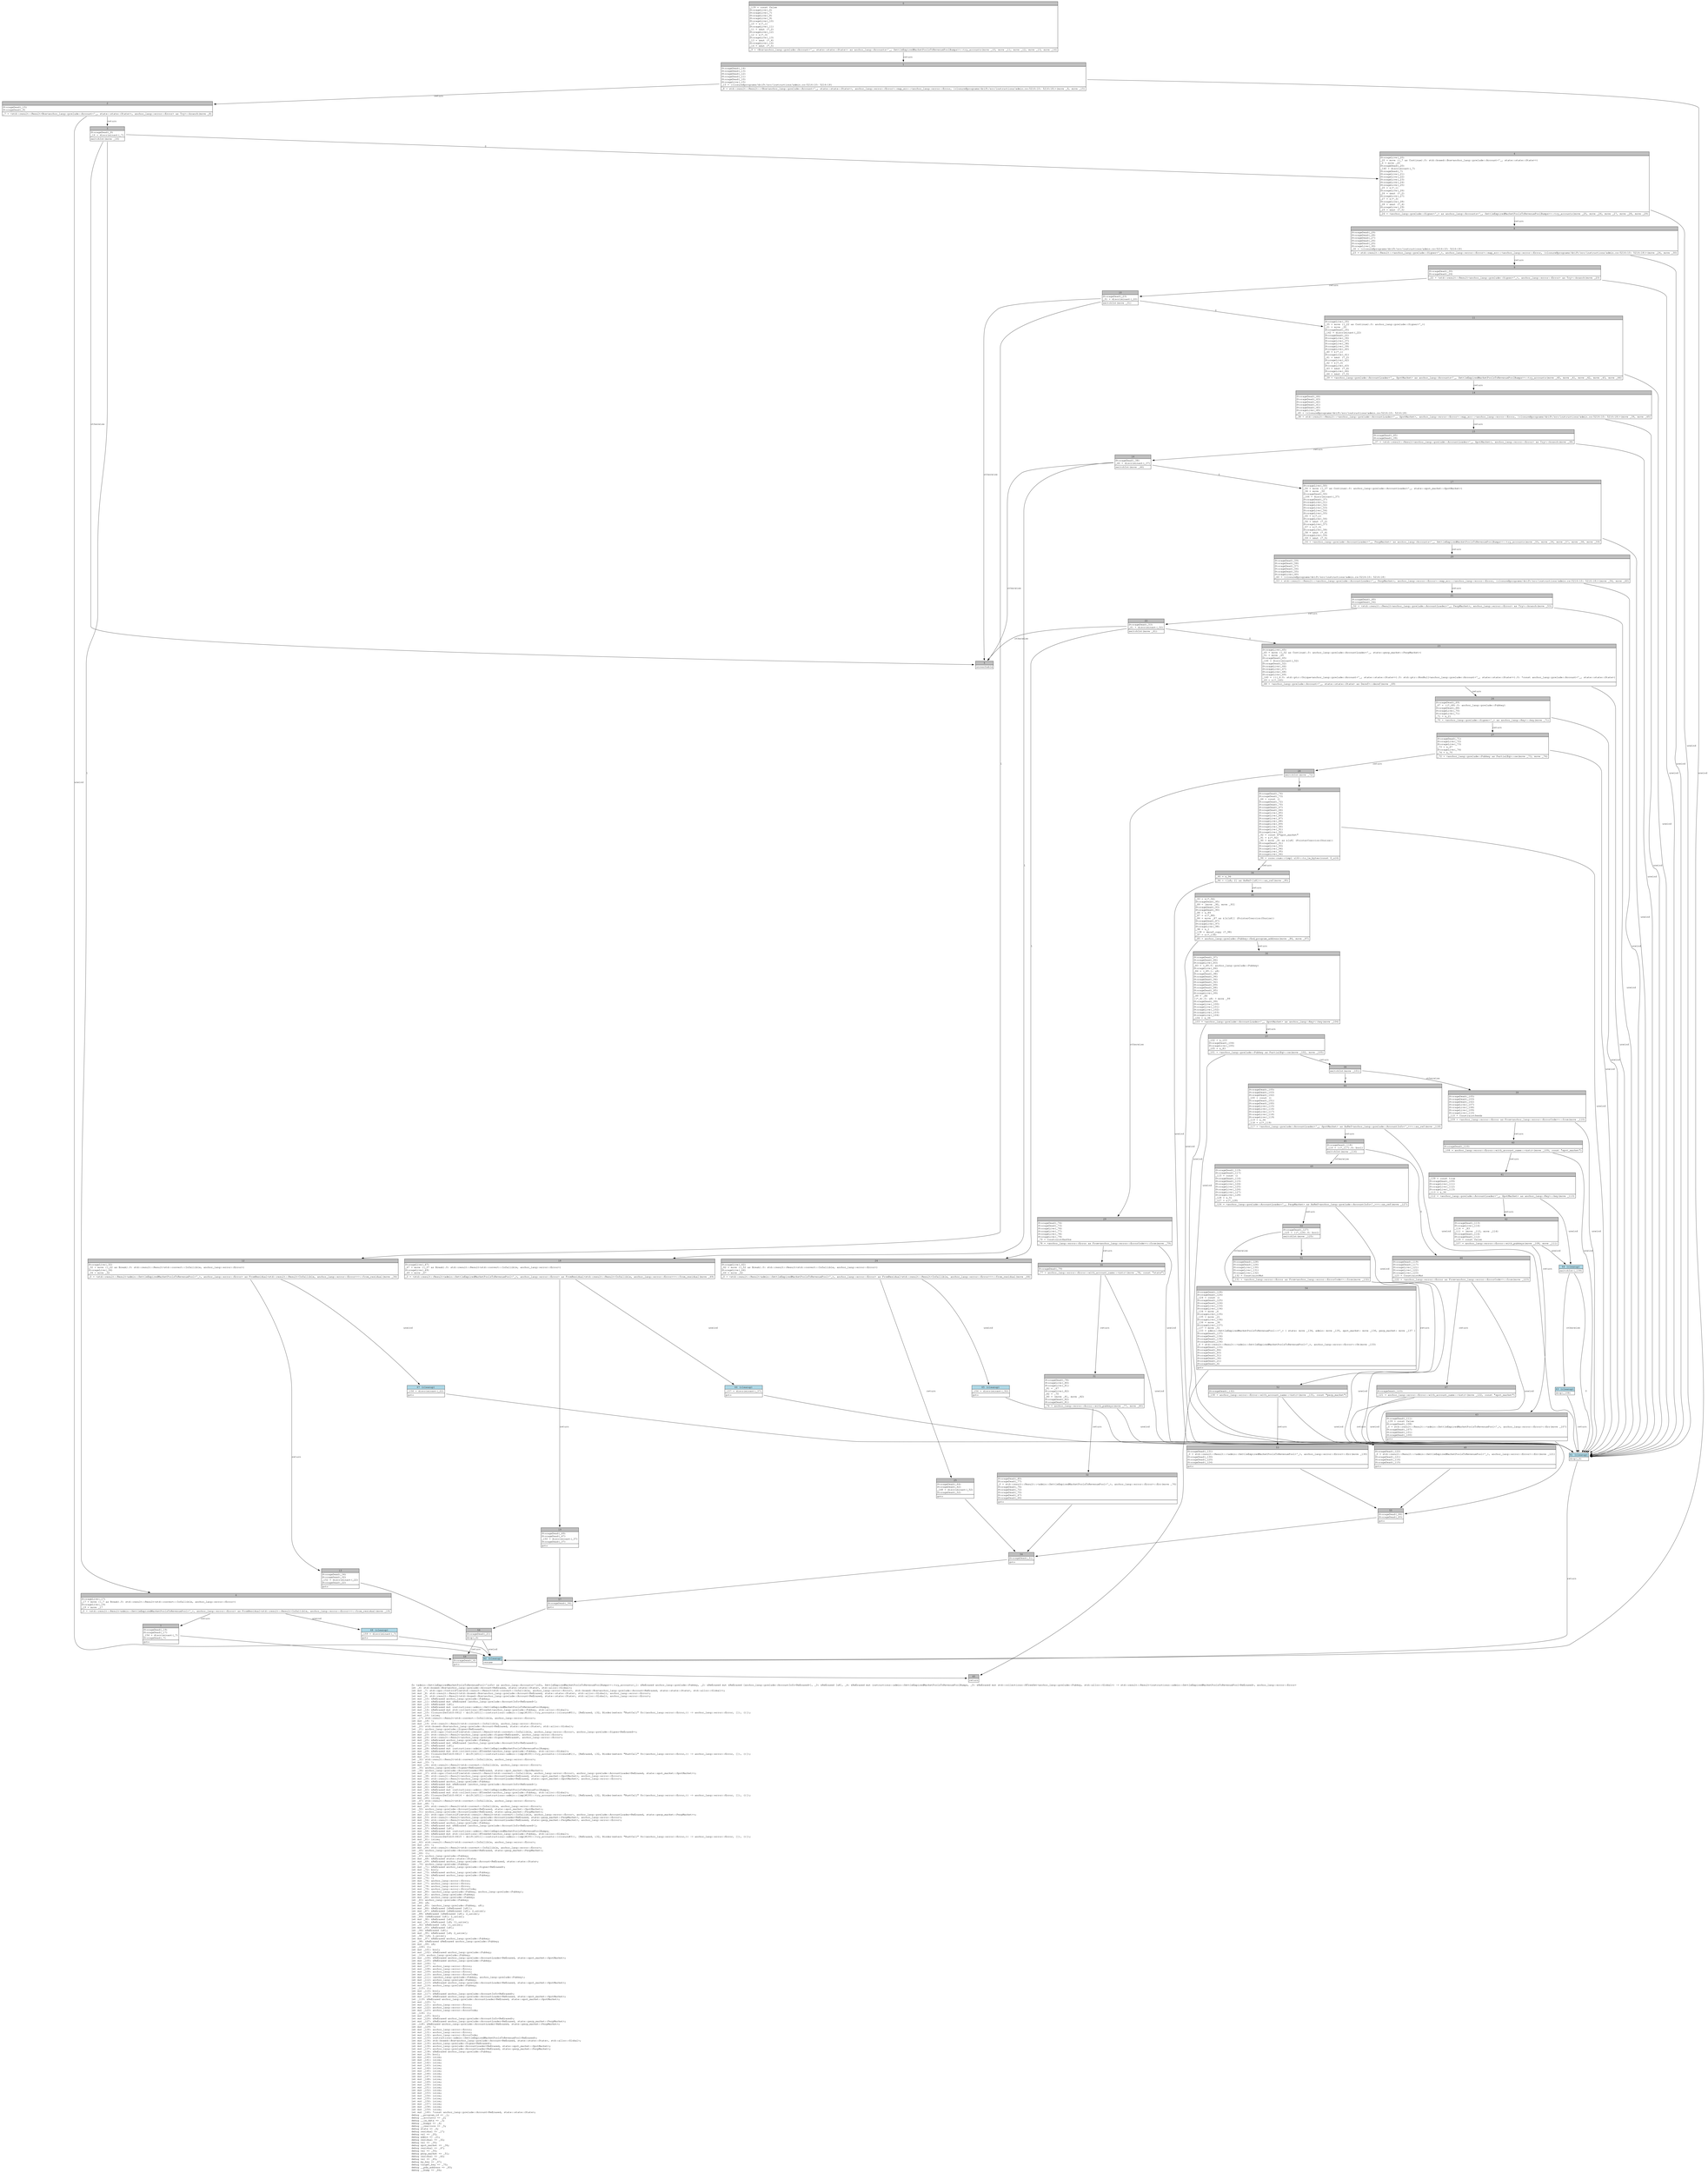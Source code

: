 digraph Mir_0_6611 {
    graph [fontname="Courier, monospace"];
    node [fontname="Courier, monospace"];
    edge [fontname="Courier, monospace"];
    label=<fn &lt;admin::SettleExpiredMarketPoolsToRevenuePool&lt;'info&gt; as anchor_lang::Accounts&lt;'info, SettleExpiredMarketPoolsToRevenuePoolBumps&gt;&gt;::try_accounts(_1: &amp;ReErased anchor_lang::prelude::Pubkey, _2: &amp;ReErased mut &amp;ReErased [anchor_lang::prelude::AccountInfo&lt;ReErased&gt;], _3: &amp;ReErased [u8], _4: &amp;ReErased mut instructions::admin::SettleExpiredMarketPoolsToRevenuePoolBumps, _5: &amp;ReErased mut std::collections::BTreeSet&lt;anchor_lang::prelude::Pubkey, std::alloc::Global&gt;) -&gt; std::result::Result&lt;instructions::admin::SettleExpiredMarketPoolsToRevenuePool&lt;ReErased&gt;, anchor_lang::error::Error&gt;<br align="left"/>let _6: std::boxed::Box&lt;anchor_lang::prelude::Account&lt;ReErased, state::state::State&gt;, std::alloc::Global&gt;;<br align="left"/>let mut _7: std::ops::ControlFlow&lt;std::result::Result&lt;std::convert::Infallible, anchor_lang::error::Error&gt;, std::boxed::Box&lt;anchor_lang::prelude::Account&lt;ReErased, state::state::State&gt;, std::alloc::Global&gt;&gt;;<br align="left"/>let mut _8: std::result::Result&lt;std::boxed::Box&lt;anchor_lang::prelude::Account&lt;ReErased, state::state::State&gt;, std::alloc::Global&gt;, anchor_lang::error::Error&gt;;<br align="left"/>let mut _9: std::result::Result&lt;std::boxed::Box&lt;anchor_lang::prelude::Account&lt;ReErased, state::state::State&gt;, std::alloc::Global&gt;, anchor_lang::error::Error&gt;;<br align="left"/>let mut _10: &amp;ReErased anchor_lang::prelude::Pubkey;<br align="left"/>let mut _11: &amp;ReErased mut &amp;ReErased [anchor_lang::prelude::AccountInfo&lt;ReErased&gt;];<br align="left"/>let mut _12: &amp;ReErased [u8];<br align="left"/>let mut _13: &amp;ReErased mut instructions::admin::SettleExpiredMarketPoolsToRevenuePoolBumps;<br align="left"/>let mut _14: &amp;ReErased mut std::collections::BTreeSet&lt;anchor_lang::prelude::Pubkey, std::alloc::Global&gt;;<br align="left"/>let mut _15: Closure(DefId(0:6612 ~ drift[d311]::instructions::admin::{impl#100}::try_accounts::{closure#0}), [ReErased, i32, Binder(extern &quot;RustCall&quot; fn((anchor_lang::error::Error,)) -&gt; anchor_lang::error::Error, []), ()]);<br align="left"/>let mut _16: isize;<br align="left"/>let _17: std::result::Result&lt;std::convert::Infallible, anchor_lang::error::Error&gt;;<br align="left"/>let mut _18: !;<br align="left"/>let mut _19: std::result::Result&lt;std::convert::Infallible, anchor_lang::error::Error&gt;;<br align="left"/>let _20: std::boxed::Box&lt;anchor_lang::prelude::Account&lt;ReErased, state::state::State&gt;, std::alloc::Global&gt;;<br align="left"/>let _21: anchor_lang::prelude::Signer&lt;ReErased&gt;;<br align="left"/>let mut _22: std::ops::ControlFlow&lt;std::result::Result&lt;std::convert::Infallible, anchor_lang::error::Error&gt;, anchor_lang::prelude::Signer&lt;ReErased&gt;&gt;;<br align="left"/>let mut _23: std::result::Result&lt;anchor_lang::prelude::Signer&lt;ReErased&gt;, anchor_lang::error::Error&gt;;<br align="left"/>let mut _24: std::result::Result&lt;anchor_lang::prelude::Signer&lt;ReErased&gt;, anchor_lang::error::Error&gt;;<br align="left"/>let mut _25: &amp;ReErased anchor_lang::prelude::Pubkey;<br align="left"/>let mut _26: &amp;ReErased mut &amp;ReErased [anchor_lang::prelude::AccountInfo&lt;ReErased&gt;];<br align="left"/>let mut _27: &amp;ReErased [u8];<br align="left"/>let mut _28: &amp;ReErased mut instructions::admin::SettleExpiredMarketPoolsToRevenuePoolBumps;<br align="left"/>let mut _29: &amp;ReErased mut std::collections::BTreeSet&lt;anchor_lang::prelude::Pubkey, std::alloc::Global&gt;;<br align="left"/>let mut _30: Closure(DefId(0:6613 ~ drift[d311]::instructions::admin::{impl#100}::try_accounts::{closure#1}), [ReErased, i32, Binder(extern &quot;RustCall&quot; fn((anchor_lang::error::Error,)) -&gt; anchor_lang::error::Error, []), ()]);<br align="left"/>let mut _31: isize;<br align="left"/>let _32: std::result::Result&lt;std::convert::Infallible, anchor_lang::error::Error&gt;;<br align="left"/>let mut _33: !;<br align="left"/>let mut _34: std::result::Result&lt;std::convert::Infallible, anchor_lang::error::Error&gt;;<br align="left"/>let _35: anchor_lang::prelude::Signer&lt;ReErased&gt;;<br align="left"/>let _36: anchor_lang::prelude::AccountLoader&lt;ReErased, state::spot_market::SpotMarket&gt;;<br align="left"/>let mut _37: std::ops::ControlFlow&lt;std::result::Result&lt;std::convert::Infallible, anchor_lang::error::Error&gt;, anchor_lang::prelude::AccountLoader&lt;ReErased, state::spot_market::SpotMarket&gt;&gt;;<br align="left"/>let mut _38: std::result::Result&lt;anchor_lang::prelude::AccountLoader&lt;ReErased, state::spot_market::SpotMarket&gt;, anchor_lang::error::Error&gt;;<br align="left"/>let mut _39: std::result::Result&lt;anchor_lang::prelude::AccountLoader&lt;ReErased, state::spot_market::SpotMarket&gt;, anchor_lang::error::Error&gt;;<br align="left"/>let mut _40: &amp;ReErased anchor_lang::prelude::Pubkey;<br align="left"/>let mut _41: &amp;ReErased mut &amp;ReErased [anchor_lang::prelude::AccountInfo&lt;ReErased&gt;];<br align="left"/>let mut _42: &amp;ReErased [u8];<br align="left"/>let mut _43: &amp;ReErased mut instructions::admin::SettleExpiredMarketPoolsToRevenuePoolBumps;<br align="left"/>let mut _44: &amp;ReErased mut std::collections::BTreeSet&lt;anchor_lang::prelude::Pubkey, std::alloc::Global&gt;;<br align="left"/>let mut _45: Closure(DefId(0:6614 ~ drift[d311]::instructions::admin::{impl#100}::try_accounts::{closure#2}), [ReErased, i32, Binder(extern &quot;RustCall&quot; fn((anchor_lang::error::Error,)) -&gt; anchor_lang::error::Error, []), ()]);<br align="left"/>let mut _46: isize;<br align="left"/>let _47: std::result::Result&lt;std::convert::Infallible, anchor_lang::error::Error&gt;;<br align="left"/>let mut _48: !;<br align="left"/>let mut _49: std::result::Result&lt;std::convert::Infallible, anchor_lang::error::Error&gt;;<br align="left"/>let _50: anchor_lang::prelude::AccountLoader&lt;ReErased, state::spot_market::SpotMarket&gt;;<br align="left"/>let _51: anchor_lang::prelude::AccountLoader&lt;ReErased, state::perp_market::PerpMarket&gt;;<br align="left"/>let mut _52: std::ops::ControlFlow&lt;std::result::Result&lt;std::convert::Infallible, anchor_lang::error::Error&gt;, anchor_lang::prelude::AccountLoader&lt;ReErased, state::perp_market::PerpMarket&gt;&gt;;<br align="left"/>let mut _53: std::result::Result&lt;anchor_lang::prelude::AccountLoader&lt;ReErased, state::perp_market::PerpMarket&gt;, anchor_lang::error::Error&gt;;<br align="left"/>let mut _54: std::result::Result&lt;anchor_lang::prelude::AccountLoader&lt;ReErased, state::perp_market::PerpMarket&gt;, anchor_lang::error::Error&gt;;<br align="left"/>let mut _55: &amp;ReErased anchor_lang::prelude::Pubkey;<br align="left"/>let mut _56: &amp;ReErased mut &amp;ReErased [anchor_lang::prelude::AccountInfo&lt;ReErased&gt;];<br align="left"/>let mut _57: &amp;ReErased [u8];<br align="left"/>let mut _58: &amp;ReErased mut instructions::admin::SettleExpiredMarketPoolsToRevenuePoolBumps;<br align="left"/>let mut _59: &amp;ReErased mut std::collections::BTreeSet&lt;anchor_lang::prelude::Pubkey, std::alloc::Global&gt;;<br align="left"/>let mut _60: Closure(DefId(0:6615 ~ drift[d311]::instructions::admin::{impl#100}::try_accounts::{closure#3}), [ReErased, i32, Binder(extern &quot;RustCall&quot; fn((anchor_lang::error::Error,)) -&gt; anchor_lang::error::Error, []), ()]);<br align="left"/>let mut _61: isize;<br align="left"/>let _62: std::result::Result&lt;std::convert::Infallible, anchor_lang::error::Error&gt;;<br align="left"/>let mut _63: !;<br align="left"/>let mut _64: std::result::Result&lt;std::convert::Infallible, anchor_lang::error::Error&gt;;<br align="left"/>let _65: anchor_lang::prelude::AccountLoader&lt;ReErased, state::perp_market::PerpMarket&gt;;<br align="left"/>let _66: ();<br align="left"/>let _67: anchor_lang::prelude::Pubkey;<br align="left"/>let mut _68: &amp;ReErased state::state::State;<br align="left"/>let mut _69: &amp;ReErased anchor_lang::prelude::Account&lt;ReErased, state::state::State&gt;;<br align="left"/>let _70: anchor_lang::prelude::Pubkey;<br align="left"/>let mut _71: &amp;ReErased anchor_lang::prelude::Signer&lt;ReErased&gt;;<br align="left"/>let mut _72: bool;<br align="left"/>let mut _73: &amp;ReErased anchor_lang::prelude::Pubkey;<br align="left"/>let mut _74: &amp;ReErased anchor_lang::prelude::Pubkey;<br align="left"/>let mut _75: !;<br align="left"/>let mut _76: anchor_lang::error::Error;<br align="left"/>let mut _77: anchor_lang::error::Error;<br align="left"/>let mut _78: anchor_lang::error::Error;<br align="left"/>let mut _79: anchor_lang::error::ErrorCode;<br align="left"/>let mut _80: (anchor_lang::prelude::Pubkey, anchor_lang::prelude::Pubkey);<br align="left"/>let mut _81: anchor_lang::prelude::Pubkey;<br align="left"/>let mut _82: anchor_lang::prelude::Pubkey;<br align="left"/>let _83: anchor_lang::prelude::Pubkey;<br align="left"/>let _84: u8;<br align="left"/>let mut _85: (anchor_lang::prelude::Pubkey, u8);<br align="left"/>let mut _86: &amp;ReErased [&amp;ReErased [u8]];<br align="left"/>let mut _87: &amp;ReErased [&amp;ReErased [u8]; 2_usize];<br align="left"/>let _88: &amp;ReErased [&amp;ReErased [u8]; 2_usize];<br align="left"/>let _89: [&amp;ReErased [u8]; 2_usize];<br align="left"/>let mut _90: &amp;ReErased [u8];<br align="left"/>let mut _91: &amp;ReErased [u8; 11_usize];<br align="left"/>let _92: &amp;ReErased [u8; 11_usize];<br align="left"/>let mut _93: &amp;ReErased [u8];<br align="left"/>let _94: &amp;ReErased [u8];<br align="left"/>let mut _95: &amp;ReErased [u8; 2_usize];<br align="left"/>let _96: [u8; 2_usize];<br align="left"/>let mut _97: &amp;ReErased anchor_lang::prelude::Pubkey;<br align="left"/>let _98: &amp;ReErased &amp;ReErased anchor_lang::prelude::Pubkey;<br align="left"/>let mut _99: u8;<br align="left"/>let _100: ();<br align="left"/>let mut _101: bool;<br align="left"/>let mut _102: &amp;ReErased anchor_lang::prelude::Pubkey;<br align="left"/>let _103: anchor_lang::prelude::Pubkey;<br align="left"/>let mut _104: &amp;ReErased anchor_lang::prelude::AccountLoader&lt;ReErased, state::spot_market::SpotMarket&gt;;<br align="left"/>let mut _105: &amp;ReErased anchor_lang::prelude::Pubkey;<br align="left"/>let mut _106: !;<br align="left"/>let mut _107: anchor_lang::error::Error;<br align="left"/>let mut _108: anchor_lang::error::Error;<br align="left"/>let mut _109: anchor_lang::error::Error;<br align="left"/>let mut _110: anchor_lang::error::ErrorCode;<br align="left"/>let mut _111: (anchor_lang::prelude::Pubkey, anchor_lang::prelude::Pubkey);<br align="left"/>let mut _112: anchor_lang::prelude::Pubkey;<br align="left"/>let mut _113: &amp;ReErased anchor_lang::prelude::AccountLoader&lt;ReErased, state::spot_market::SpotMarket&gt;;<br align="left"/>let mut _114: anchor_lang::prelude::Pubkey;<br align="left"/>let _115: ();<br align="left"/>let mut _116: bool;<br align="left"/>let mut _117: &amp;ReErased anchor_lang::prelude::AccountInfo&lt;ReErased&gt;;<br align="left"/>let mut _118: &amp;ReErased anchor_lang::prelude::AccountLoader&lt;ReErased, state::spot_market::SpotMarket&gt;;<br align="left"/>let _119: &amp;ReErased anchor_lang::prelude::AccountLoader&lt;ReErased, state::spot_market::SpotMarket&gt;;<br align="left"/>let mut _120: !;<br align="left"/>let mut _121: anchor_lang::error::Error;<br align="left"/>let mut _122: anchor_lang::error::Error;<br align="left"/>let mut _123: anchor_lang::error::ErrorCode;<br align="left"/>let _124: ();<br align="left"/>let mut _125: bool;<br align="left"/>let mut _126: &amp;ReErased anchor_lang::prelude::AccountInfo&lt;ReErased&gt;;<br align="left"/>let mut _127: &amp;ReErased anchor_lang::prelude::AccountLoader&lt;ReErased, state::perp_market::PerpMarket&gt;;<br align="left"/>let _128: &amp;ReErased anchor_lang::prelude::AccountLoader&lt;ReErased, state::perp_market::PerpMarket&gt;;<br align="left"/>let mut _129: !;<br align="left"/>let mut _130: anchor_lang::error::Error;<br align="left"/>let mut _131: anchor_lang::error::Error;<br align="left"/>let mut _132: anchor_lang::error::ErrorCode;<br align="left"/>let mut _133: instructions::admin::SettleExpiredMarketPoolsToRevenuePool&lt;ReErased&gt;;<br align="left"/>let mut _134: std::boxed::Box&lt;anchor_lang::prelude::Account&lt;ReErased, state::state::State&gt;, std::alloc::Global&gt;;<br align="left"/>let mut _135: anchor_lang::prelude::Signer&lt;ReErased&gt;;<br align="left"/>let mut _136: anchor_lang::prelude::AccountLoader&lt;ReErased, state::spot_market::SpotMarket&gt;;<br align="left"/>let mut _137: anchor_lang::prelude::AccountLoader&lt;ReErased, state::perp_market::PerpMarket&gt;;<br align="left"/>let mut _138: &amp;ReErased anchor_lang::prelude::Pubkey;<br align="left"/>let mut _139: bool;<br align="left"/>let mut _140: isize;<br align="left"/>let mut _141: isize;<br align="left"/>let mut _142: isize;<br align="left"/>let mut _143: isize;<br align="left"/>let mut _144: isize;<br align="left"/>let mut _145: isize;<br align="left"/>let mut _146: isize;<br align="left"/>let mut _147: isize;<br align="left"/>let mut _148: isize;<br align="left"/>let mut _149: isize;<br align="left"/>let mut _150: isize;<br align="left"/>let mut _151: isize;<br align="left"/>let mut _152: isize;<br align="left"/>let mut _153: isize;<br align="left"/>let mut _154: isize;<br align="left"/>let mut _155: isize;<br align="left"/>let mut _156: isize;<br align="left"/>let mut _157: isize;<br align="left"/>let mut _158: isize;<br align="left"/>let mut _159: isize;<br align="left"/>let mut _160: *const anchor_lang::prelude::Account&lt;ReErased, state::state::State&gt;;<br align="left"/>debug __program_id =&gt; _1;<br align="left"/>debug __accounts =&gt; _2;<br align="left"/>debug __ix_data =&gt; _3;<br align="left"/>debug __bumps =&gt; _4;<br align="left"/>debug __reallocs =&gt; _5;<br align="left"/>debug state =&gt; _6;<br align="left"/>debug residual =&gt; _17;<br align="left"/>debug val =&gt; _20;<br align="left"/>debug admin =&gt; _21;<br align="left"/>debug residual =&gt; _32;<br align="left"/>debug val =&gt; _35;<br align="left"/>debug spot_market =&gt; _36;<br align="left"/>debug residual =&gt; _47;<br align="left"/>debug val =&gt; _50;<br align="left"/>debug perp_market =&gt; _51;<br align="left"/>debug residual =&gt; _62;<br align="left"/>debug val =&gt; _65;<br align="left"/>debug my_key =&gt; _67;<br align="left"/>debug target_key =&gt; _70;<br align="left"/>debug __pda_address =&gt; _83;<br align="left"/>debug __bump =&gt; _84;<br align="left"/>>;
    bb0__0_6611 [shape="none", label=<<table border="0" cellborder="1" cellspacing="0"><tr><td bgcolor="gray" align="center" colspan="1">0</td></tr><tr><td align="left" balign="left">_139 = const false<br/>StorageLive(_6)<br/>StorageLive(_7)<br/>StorageLive(_8)<br/>StorageLive(_9)<br/>StorageLive(_10)<br/>_10 = &amp;(*_1)<br/>StorageLive(_11)<br/>_11 = &amp;mut (*_2)<br/>StorageLive(_12)<br/>_12 = &amp;(*_3)<br/>StorageLive(_13)<br/>_13 = &amp;mut (*_4)<br/>StorageLive(_14)<br/>_14 = &amp;mut (*_5)<br/></td></tr><tr><td align="left">_9 = &lt;Box&lt;anchor_lang::prelude::Account&lt;'_, state::state::State&gt;&gt; as anchor_lang::Accounts&lt;'_, SettleExpiredMarketPoolsToRevenuePoolBumps&gt;&gt;::try_accounts(move _10, move _11, move _12, move _13, move _14)</td></tr></table>>];
    bb1__0_6611 [shape="none", label=<<table border="0" cellborder="1" cellspacing="0"><tr><td bgcolor="gray" align="center" colspan="1">1</td></tr><tr><td align="left" balign="left">StorageDead(_14)<br/>StorageDead(_13)<br/>StorageDead(_12)<br/>StorageDead(_11)<br/>StorageDead(_10)<br/>StorageLive(_15)<br/>_15 = {closure@programs/drift/src/instructions/admin.rs:5216:10: 5216:18}<br/></td></tr><tr><td align="left">_8 = std::result::Result::&lt;Box&lt;anchor_lang::prelude::Account&lt;'_, state::state::State&gt;&gt;, anchor_lang::error::Error&gt;::map_err::&lt;anchor_lang::error::Error, {closure@programs/drift/src/instructions/admin.rs:5216:10: 5216:18}&gt;(move _9, move _15)</td></tr></table>>];
    bb2__0_6611 [shape="none", label=<<table border="0" cellborder="1" cellspacing="0"><tr><td bgcolor="gray" align="center" colspan="1">2</td></tr><tr><td align="left" balign="left">StorageDead(_15)<br/>StorageDead(_9)<br/></td></tr><tr><td align="left">_7 = &lt;std::result::Result&lt;Box&lt;anchor_lang::prelude::Account&lt;'_, state::state::State&gt;&gt;, anchor_lang::error::Error&gt; as Try&gt;::branch(move _8)</td></tr></table>>];
    bb3__0_6611 [shape="none", label=<<table border="0" cellborder="1" cellspacing="0"><tr><td bgcolor="gray" align="center" colspan="1">3</td></tr><tr><td align="left" balign="left">StorageDead(_8)<br/>_16 = discriminant(_7)<br/></td></tr><tr><td align="left">switchInt(move _16)</td></tr></table>>];
    bb4__0_6611 [shape="none", label=<<table border="0" cellborder="1" cellspacing="0"><tr><td bgcolor="gray" align="center" colspan="1">4</td></tr><tr><td align="left" balign="left">StorageLive(_20)<br/>_20 = move ((_7 as Continue).0: std::boxed::Box&lt;anchor_lang::prelude::Account&lt;'_, state::state::State&gt;&gt;)<br/>_6 = move _20<br/>StorageDead(_20)<br/>_140 = discriminant(_7)<br/>StorageDead(_7)<br/>StorageLive(_21)<br/>StorageLive(_22)<br/>StorageLive(_23)<br/>StorageLive(_24)<br/>StorageLive(_25)<br/>_25 = &amp;(*_1)<br/>StorageLive(_26)<br/>_26 = &amp;mut (*_2)<br/>StorageLive(_27)<br/>_27 = &amp;(*_3)<br/>StorageLive(_28)<br/>_28 = &amp;mut (*_4)<br/>StorageLive(_29)<br/>_29 = &amp;mut (*_5)<br/></td></tr><tr><td align="left">_24 = &lt;anchor_lang::prelude::Signer&lt;'_&gt; as anchor_lang::Accounts&lt;'_, SettleExpiredMarketPoolsToRevenuePoolBumps&gt;&gt;::try_accounts(move _25, move _26, move _27, move _28, move _29)</td></tr></table>>];
    bb5__0_6611 [shape="none", label=<<table border="0" cellborder="1" cellspacing="0"><tr><td bgcolor="gray" align="center" colspan="1">5</td></tr><tr><td align="left">unreachable</td></tr></table>>];
    bb6__0_6611 [shape="none", label=<<table border="0" cellborder="1" cellspacing="0"><tr><td bgcolor="gray" align="center" colspan="1">6</td></tr><tr><td align="left" balign="left">StorageLive(_17)<br/>_17 = move ((_7 as Break).0: std::result::Result&lt;std::convert::Infallible, anchor_lang::error::Error&gt;)<br/>StorageLive(_19)<br/>_19 = move _17<br/></td></tr><tr><td align="left">_0 = &lt;std::result::Result&lt;admin::SettleExpiredMarketPoolsToRevenuePool&lt;'_&gt;, anchor_lang::error::Error&gt; as FromResidual&lt;std::result::Result&lt;Infallible, anchor_lang::error::Error&gt;&gt;&gt;::from_residual(move _19)</td></tr></table>>];
    bb7__0_6611 [shape="none", label=<<table border="0" cellborder="1" cellspacing="0"><tr><td bgcolor="gray" align="center" colspan="1">7</td></tr><tr><td align="left" balign="left">StorageDead(_19)<br/>StorageDead(_17)<br/>_154 = discriminant(_7)<br/>StorageDead(_7)<br/></td></tr><tr><td align="left">goto</td></tr></table>>];
    bb8__0_6611 [shape="none", label=<<table border="0" cellborder="1" cellspacing="0"><tr><td bgcolor="gray" align="center" colspan="1">8</td></tr><tr><td align="left" balign="left">StorageDead(_29)<br/>StorageDead(_28)<br/>StorageDead(_27)<br/>StorageDead(_26)<br/>StorageDead(_25)<br/>StorageLive(_30)<br/>_30 = {closure@programs/drift/src/instructions/admin.rs:5216:10: 5216:18}<br/></td></tr><tr><td align="left">_23 = std::result::Result::&lt;anchor_lang::prelude::Signer&lt;'_&gt;, anchor_lang::error::Error&gt;::map_err::&lt;anchor_lang::error::Error, {closure@programs/drift/src/instructions/admin.rs:5216:10: 5216:18}&gt;(move _24, move _30)</td></tr></table>>];
    bb9__0_6611 [shape="none", label=<<table border="0" cellborder="1" cellspacing="0"><tr><td bgcolor="gray" align="center" colspan="1">9</td></tr><tr><td align="left" balign="left">StorageDead(_30)<br/>StorageDead(_24)<br/></td></tr><tr><td align="left">_22 = &lt;std::result::Result&lt;anchor_lang::prelude::Signer&lt;'_&gt;, anchor_lang::error::Error&gt; as Try&gt;::branch(move _23)</td></tr></table>>];
    bb10__0_6611 [shape="none", label=<<table border="0" cellborder="1" cellspacing="0"><tr><td bgcolor="gray" align="center" colspan="1">10</td></tr><tr><td align="left" balign="left">StorageDead(_23)<br/>_31 = discriminant(_22)<br/></td></tr><tr><td align="left">switchInt(move _31)</td></tr></table>>];
    bb11__0_6611 [shape="none", label=<<table border="0" cellborder="1" cellspacing="0"><tr><td bgcolor="gray" align="center" colspan="1">11</td></tr><tr><td align="left" balign="left">StorageLive(_35)<br/>_35 = move ((_22 as Continue).0: anchor_lang::prelude::Signer&lt;'_&gt;)<br/>_21 = move _35<br/>StorageDead(_35)<br/>_142 = discriminant(_22)<br/>StorageDead(_22)<br/>StorageLive(_36)<br/>StorageLive(_37)<br/>StorageLive(_38)<br/>StorageLive(_39)<br/>StorageLive(_40)<br/>_40 = &amp;(*_1)<br/>StorageLive(_41)<br/>_41 = &amp;mut (*_2)<br/>StorageLive(_42)<br/>_42 = &amp;(*_3)<br/>StorageLive(_43)<br/>_43 = &amp;mut (*_4)<br/>StorageLive(_44)<br/>_44 = &amp;mut (*_5)<br/></td></tr><tr><td align="left">_39 = &lt;anchor_lang::prelude::AccountLoader&lt;'_, SpotMarket&gt; as anchor_lang::Accounts&lt;'_, SettleExpiredMarketPoolsToRevenuePoolBumps&gt;&gt;::try_accounts(move _40, move _41, move _42, move _43, move _44)</td></tr></table>>];
    bb12__0_6611 [shape="none", label=<<table border="0" cellborder="1" cellspacing="0"><tr><td bgcolor="gray" align="center" colspan="1">12</td></tr><tr><td align="left" balign="left">StorageLive(_32)<br/>_32 = move ((_22 as Break).0: std::result::Result&lt;std::convert::Infallible, anchor_lang::error::Error&gt;)<br/>StorageLive(_34)<br/>_34 = move _32<br/></td></tr><tr><td align="left">_0 = &lt;std::result::Result&lt;admin::SettleExpiredMarketPoolsToRevenuePool&lt;'_&gt;, anchor_lang::error::Error&gt; as FromResidual&lt;std::result::Result&lt;Infallible, anchor_lang::error::Error&gt;&gt;&gt;::from_residual(move _34)</td></tr></table>>];
    bb13__0_6611 [shape="none", label=<<table border="0" cellborder="1" cellspacing="0"><tr><td bgcolor="gray" align="center" colspan="1">13</td></tr><tr><td align="left" balign="left">StorageDead(_34)<br/>StorageDead(_32)<br/>_152 = discriminant(_22)<br/>StorageDead(_22)<br/></td></tr><tr><td align="left">goto</td></tr></table>>];
    bb14__0_6611 [shape="none", label=<<table border="0" cellborder="1" cellspacing="0"><tr><td bgcolor="gray" align="center" colspan="1">14</td></tr><tr><td align="left" balign="left">StorageDead(_44)<br/>StorageDead(_43)<br/>StorageDead(_42)<br/>StorageDead(_41)<br/>StorageDead(_40)<br/>StorageLive(_45)<br/>_45 = {closure@programs/drift/src/instructions/admin.rs:5216:10: 5216:18}<br/></td></tr><tr><td align="left">_38 = std::result::Result::&lt;anchor_lang::prelude::AccountLoader&lt;'_, SpotMarket&gt;, anchor_lang::error::Error&gt;::map_err::&lt;anchor_lang::error::Error, {closure@programs/drift/src/instructions/admin.rs:5216:10: 5216:18}&gt;(move _39, move _45)</td></tr></table>>];
    bb15__0_6611 [shape="none", label=<<table border="0" cellborder="1" cellspacing="0"><tr><td bgcolor="gray" align="center" colspan="1">15</td></tr><tr><td align="left" balign="left">StorageDead(_45)<br/>StorageDead(_39)<br/></td></tr><tr><td align="left">_37 = &lt;std::result::Result&lt;anchor_lang::prelude::AccountLoader&lt;'_, SpotMarket&gt;, anchor_lang::error::Error&gt; as Try&gt;::branch(move _38)</td></tr></table>>];
    bb16__0_6611 [shape="none", label=<<table border="0" cellborder="1" cellspacing="0"><tr><td bgcolor="gray" align="center" colspan="1">16</td></tr><tr><td align="left" balign="left">StorageDead(_38)<br/>_46 = discriminant(_37)<br/></td></tr><tr><td align="left">switchInt(move _46)</td></tr></table>>];
    bb17__0_6611 [shape="none", label=<<table border="0" cellborder="1" cellspacing="0"><tr><td bgcolor="gray" align="center" colspan="1">17</td></tr><tr><td align="left" balign="left">StorageLive(_50)<br/>_50 = move ((_37 as Continue).0: anchor_lang::prelude::AccountLoader&lt;'_, state::spot_market::SpotMarket&gt;)<br/>_36 = move _50<br/>StorageDead(_50)<br/>_144 = discriminant(_37)<br/>StorageDead(_37)<br/>StorageLive(_51)<br/>StorageLive(_52)<br/>StorageLive(_53)<br/>StorageLive(_54)<br/>StorageLive(_55)<br/>_55 = &amp;(*_1)<br/>StorageLive(_56)<br/>_56 = &amp;mut (*_2)<br/>StorageLive(_57)<br/>_57 = &amp;(*_3)<br/>StorageLive(_58)<br/>_58 = &amp;mut (*_4)<br/>StorageLive(_59)<br/>_59 = &amp;mut (*_5)<br/></td></tr><tr><td align="left">_54 = &lt;anchor_lang::prelude::AccountLoader&lt;'_, PerpMarket&gt; as anchor_lang::Accounts&lt;'_, SettleExpiredMarketPoolsToRevenuePoolBumps&gt;&gt;::try_accounts(move _55, move _56, move _57, move _58, move _59)</td></tr></table>>];
    bb18__0_6611 [shape="none", label=<<table border="0" cellborder="1" cellspacing="0"><tr><td bgcolor="gray" align="center" colspan="1">18</td></tr><tr><td align="left" balign="left">StorageLive(_47)<br/>_47 = move ((_37 as Break).0: std::result::Result&lt;std::convert::Infallible, anchor_lang::error::Error&gt;)<br/>StorageLive(_49)<br/>_49 = move _47<br/></td></tr><tr><td align="left">_0 = &lt;std::result::Result&lt;admin::SettleExpiredMarketPoolsToRevenuePool&lt;'_&gt;, anchor_lang::error::Error&gt; as FromResidual&lt;std::result::Result&lt;Infallible, anchor_lang::error::Error&gt;&gt;&gt;::from_residual(move _49)</td></tr></table>>];
    bb19__0_6611 [shape="none", label=<<table border="0" cellborder="1" cellspacing="0"><tr><td bgcolor="gray" align="center" colspan="1">19</td></tr><tr><td align="left" balign="left">StorageDead(_49)<br/>StorageDead(_47)<br/>_150 = discriminant(_37)<br/>StorageDead(_37)<br/></td></tr><tr><td align="left">goto</td></tr></table>>];
    bb20__0_6611 [shape="none", label=<<table border="0" cellborder="1" cellspacing="0"><tr><td bgcolor="gray" align="center" colspan="1">20</td></tr><tr><td align="left" balign="left">StorageDead(_59)<br/>StorageDead(_58)<br/>StorageDead(_57)<br/>StorageDead(_56)<br/>StorageDead(_55)<br/>StorageLive(_60)<br/>_60 = {closure@programs/drift/src/instructions/admin.rs:5216:10: 5216:18}<br/></td></tr><tr><td align="left">_53 = std::result::Result::&lt;anchor_lang::prelude::AccountLoader&lt;'_, PerpMarket&gt;, anchor_lang::error::Error&gt;::map_err::&lt;anchor_lang::error::Error, {closure@programs/drift/src/instructions/admin.rs:5216:10: 5216:18}&gt;(move _54, move _60)</td></tr></table>>];
    bb21__0_6611 [shape="none", label=<<table border="0" cellborder="1" cellspacing="0"><tr><td bgcolor="gray" align="center" colspan="1">21</td></tr><tr><td align="left" balign="left">StorageDead(_60)<br/>StorageDead(_54)<br/></td></tr><tr><td align="left">_52 = &lt;std::result::Result&lt;anchor_lang::prelude::AccountLoader&lt;'_, PerpMarket&gt;, anchor_lang::error::Error&gt; as Try&gt;::branch(move _53)</td></tr></table>>];
    bb22__0_6611 [shape="none", label=<<table border="0" cellborder="1" cellspacing="0"><tr><td bgcolor="gray" align="center" colspan="1">22</td></tr><tr><td align="left" balign="left">StorageDead(_53)<br/>_61 = discriminant(_52)<br/></td></tr><tr><td align="left">switchInt(move _61)</td></tr></table>>];
    bb23__0_6611 [shape="none", label=<<table border="0" cellborder="1" cellspacing="0"><tr><td bgcolor="gray" align="center" colspan="1">23</td></tr><tr><td align="left" balign="left">StorageLive(_65)<br/>_65 = move ((_52 as Continue).0: anchor_lang::prelude::AccountLoader&lt;'_, state::perp_market::PerpMarket&gt;)<br/>_51 = move _65<br/>StorageDead(_65)<br/>_146 = discriminant(_52)<br/>StorageDead(_52)<br/>StorageLive(_66)<br/>StorageLive(_67)<br/>StorageLive(_68)<br/>StorageLive(_69)<br/>_160 = (((_6.0: std::ptr::Unique&lt;anchor_lang::prelude::Account&lt;'_, state::state::State&gt;&gt;).0: std::ptr::NonNull&lt;anchor_lang::prelude::Account&lt;'_, state::state::State&gt;&gt;).0: *const anchor_lang::prelude::Account&lt;'_, state::state::State&gt;)<br/>_69 = &amp;(*_160)<br/></td></tr><tr><td align="left">_68 = &lt;anchor_lang::prelude::Account&lt;'_, state::state::State&gt; as Deref&gt;::deref(move _69)</td></tr></table>>];
    bb24__0_6611 [shape="none", label=<<table border="0" cellborder="1" cellspacing="0"><tr><td bgcolor="gray" align="center" colspan="1">24</td></tr><tr><td align="left" balign="left">StorageLive(_62)<br/>_62 = move ((_52 as Break).0: std::result::Result&lt;std::convert::Infallible, anchor_lang::error::Error&gt;)<br/>StorageLive(_64)<br/>_64 = move _62<br/></td></tr><tr><td align="left">_0 = &lt;std::result::Result&lt;admin::SettleExpiredMarketPoolsToRevenuePool&lt;'_&gt;, anchor_lang::error::Error&gt; as FromResidual&lt;std::result::Result&lt;Infallible, anchor_lang::error::Error&gt;&gt;&gt;::from_residual(move _64)</td></tr></table>>];
    bb25__0_6611 [shape="none", label=<<table border="0" cellborder="1" cellspacing="0"><tr><td bgcolor="gray" align="center" colspan="1">25</td></tr><tr><td align="left" balign="left">StorageDead(_64)<br/>StorageDead(_62)<br/>_148 = discriminant(_52)<br/>StorageDead(_52)<br/></td></tr><tr><td align="left">goto</td></tr></table>>];
    bb26__0_6611 [shape="none", label=<<table border="0" cellborder="1" cellspacing="0"><tr><td bgcolor="gray" align="center" colspan="1">26</td></tr><tr><td align="left" balign="left">StorageDead(_69)<br/>_67 = ((*_68).0: anchor_lang::prelude::Pubkey)<br/>StorageDead(_68)<br/>StorageLive(_70)<br/>StorageLive(_71)<br/>_71 = &amp;_21<br/></td></tr><tr><td align="left">_70 = &lt;anchor_lang::prelude::Signer&lt;'_&gt; as anchor_lang::Key&gt;::key(move _71)</td></tr></table>>];
    bb27__0_6611 [shape="none", label=<<table border="0" cellborder="1" cellspacing="0"><tr><td bgcolor="gray" align="center" colspan="1">27</td></tr><tr><td align="left" balign="left">StorageDead(_71)<br/>StorageLive(_72)<br/>StorageLive(_73)<br/>_73 = &amp;_67<br/>StorageLive(_74)<br/>_74 = &amp;_70<br/></td></tr><tr><td align="left">_72 = &lt;anchor_lang::prelude::Pubkey as PartialEq&gt;::ne(move _73, move _74)</td></tr></table>>];
    bb28__0_6611 [shape="none", label=<<table border="0" cellborder="1" cellspacing="0"><tr><td bgcolor="gray" align="center" colspan="1">28</td></tr><tr><td align="left">switchInt(move _72)</td></tr></table>>];
    bb29__0_6611 [shape="none", label=<<table border="0" cellborder="1" cellspacing="0"><tr><td bgcolor="gray" align="center" colspan="1">29</td></tr><tr><td align="left" balign="left">StorageDead(_74)<br/>StorageDead(_73)<br/>StorageLive(_76)<br/>StorageLive(_77)<br/>StorageLive(_78)<br/>StorageLive(_79)<br/>_79 = ConstraintHasOne<br/></td></tr><tr><td align="left">_78 = &lt;anchor_lang::error::Error as From&lt;anchor_lang::error::ErrorCode&gt;&gt;::from(move _79)</td></tr></table>>];
    bb30__0_6611 [shape="none", label=<<table border="0" cellborder="1" cellspacing="0"><tr><td bgcolor="gray" align="center" colspan="1">30</td></tr><tr><td align="left" balign="left">StorageDead(_79)<br/></td></tr><tr><td align="left">_77 = anchor_lang::error::Error::with_account_name::&lt;&amp;str&gt;(move _78, const &quot;state&quot;)</td></tr></table>>];
    bb31__0_6611 [shape="none", label=<<table border="0" cellborder="1" cellspacing="0"><tr><td bgcolor="gray" align="center" colspan="1">31</td></tr><tr><td align="left" balign="left">StorageDead(_78)<br/>StorageLive(_80)<br/>StorageLive(_81)<br/>_81 = _67<br/>StorageLive(_82)<br/>_82 = _70<br/>_80 = (move _81, move _82)<br/>StorageDead(_82)<br/>StorageDead(_81)<br/></td></tr><tr><td align="left">_76 = anchor_lang::error::Error::with_pubkeys(move _77, move _80)</td></tr></table>>];
    bb32__0_6611 [shape="none", label=<<table border="0" cellborder="1" cellspacing="0"><tr><td bgcolor="gray" align="center" colspan="1">32</td></tr><tr><td align="left" balign="left">StorageDead(_80)<br/>StorageDead(_77)<br/>_0 = std::result::Result::&lt;admin::SettleExpiredMarketPoolsToRevenuePool&lt;'_&gt;, anchor_lang::error::Error&gt;::Err(move _76)<br/>StorageDead(_76)<br/>StorageDead(_72)<br/>StorageDead(_70)<br/>StorageDead(_67)<br/>StorageDead(_66)<br/></td></tr><tr><td align="left">goto</td></tr></table>>];
    bb33__0_6611 [shape="none", label=<<table border="0" cellborder="1" cellspacing="0"><tr><td bgcolor="gray" align="center" colspan="1">33</td></tr><tr><td align="left" balign="left">StorageDead(_74)<br/>StorageDead(_73)<br/>_66 = const ()<br/>StorageDead(_72)<br/>StorageDead(_70)<br/>StorageDead(_67)<br/>StorageDead(_66)<br/>StorageLive(_85)<br/>StorageLive(_86)<br/>StorageLive(_87)<br/>StorageLive(_88)<br/>StorageLive(_89)<br/>StorageLive(_90)<br/>StorageLive(_91)<br/>StorageLive(_92)<br/>_92 = const b&quot;spot_market&quot;<br/>_91 = &amp;(*_92)<br/>_90 = move _91 as &amp;[u8] (PointerCoercion(Unsize))<br/>StorageDead(_91)<br/>StorageLive(_93)<br/>StorageLive(_94)<br/>StorageLive(_95)<br/>StorageLive(_96)<br/></td></tr><tr><td align="left">_96 = core::num::&lt;impl u16&gt;::to_le_bytes(const 0_u16)</td></tr></table>>];
    bb34__0_6611 [shape="none", label=<<table border="0" cellborder="1" cellspacing="0"><tr><td bgcolor="gray" align="center" colspan="1">34</td></tr><tr><td align="left" balign="left">_95 = &amp;_96<br/></td></tr><tr><td align="left">_94 = &lt;[u8; 2] as AsRef&lt;[u8]&gt;&gt;::as_ref(move _95)</td></tr></table>>];
    bb35__0_6611 [shape="none", label=<<table border="0" cellborder="1" cellspacing="0"><tr><td bgcolor="gray" align="center" colspan="1">35</td></tr><tr><td align="left" balign="left">_93 = &amp;(*_94)<br/>StorageDead(_95)<br/>_89 = [move _90, move _93]<br/>StorageDead(_93)<br/>StorageDead(_90)<br/>_88 = &amp;_89<br/>_87 = &amp;(*_88)<br/>_86 = move _87 as &amp;[&amp;[u8]] (PointerCoercion(Unsize))<br/>StorageDead(_87)<br/>StorageLive(_97)<br/>StorageLive(_98)<br/>_98 = &amp;_1<br/>_138 = deref_copy (*_98)<br/>_97 = &amp;(*_138)<br/></td></tr><tr><td align="left">_85 = anchor_lang::prelude::Pubkey::find_program_address(move _86, move _97)</td></tr></table>>];
    bb36__0_6611 [shape="none", label=<<table border="0" cellborder="1" cellspacing="0"><tr><td bgcolor="gray" align="center" colspan="1">36</td></tr><tr><td align="left" balign="left">StorageDead(_97)<br/>StorageDead(_86)<br/>StorageLive(_83)<br/>_83 = (_85.0: anchor_lang::prelude::Pubkey)<br/>StorageLive(_84)<br/>_84 = (_85.1: u8)<br/>StorageDead(_98)<br/>StorageDead(_96)<br/>StorageDead(_94)<br/>StorageDead(_92)<br/>StorageDead(_89)<br/>StorageDead(_88)<br/>StorageDead(_85)<br/>StorageLive(_99)<br/>_99 = _84<br/>((*_4).0: u8) = move _99<br/>StorageDead(_99)<br/>StorageLive(_100)<br/>StorageLive(_101)<br/>StorageLive(_102)<br/>StorageLive(_103)<br/>StorageLive(_104)<br/>_104 = &amp;_36<br/></td></tr><tr><td align="left">_103 = &lt;anchor_lang::prelude::AccountLoader&lt;'_, SpotMarket&gt; as anchor_lang::Key&gt;::key(move _104)</td></tr></table>>];
    bb37__0_6611 [shape="none", label=<<table border="0" cellborder="1" cellspacing="0"><tr><td bgcolor="gray" align="center" colspan="1">37</td></tr><tr><td align="left" balign="left">_102 = &amp;_103<br/>StorageDead(_104)<br/>StorageLive(_105)<br/>_105 = &amp;_83<br/></td></tr><tr><td align="left">_101 = &lt;anchor_lang::prelude::Pubkey as PartialEq&gt;::ne(move _102, move _105)</td></tr></table>>];
    bb38__0_6611 [shape="none", label=<<table border="0" cellborder="1" cellspacing="0"><tr><td bgcolor="gray" align="center" colspan="1">38</td></tr><tr><td align="left">switchInt(move _101)</td></tr></table>>];
    bb39__0_6611 [shape="none", label=<<table border="0" cellborder="1" cellspacing="0"><tr><td bgcolor="gray" align="center" colspan="1">39</td></tr><tr><td align="left" balign="left">StorageDead(_105)<br/>StorageDead(_103)<br/>StorageDead(_102)<br/>StorageLive(_107)<br/>StorageLive(_108)<br/>StorageLive(_109)<br/>StorageLive(_110)<br/>_110 = ConstraintSeeds<br/></td></tr><tr><td align="left">_109 = &lt;anchor_lang::error::Error as From&lt;anchor_lang::error::ErrorCode&gt;&gt;::from(move _110)</td></tr></table>>];
    bb40__0_6611 [shape="none", label=<<table border="0" cellborder="1" cellspacing="0"><tr><td bgcolor="gray" align="center" colspan="1">40</td></tr><tr><td align="left" balign="left">StorageDead(_110)<br/></td></tr><tr><td align="left">_108 = anchor_lang::error::Error::with_account_name::&lt;&amp;str&gt;(move _109, const &quot;spot_market&quot;)</td></tr></table>>];
    bb41__0_6611 [shape="none", label=<<table border="0" cellborder="1" cellspacing="0"><tr><td bgcolor="gray" align="center" colspan="1">41</td></tr><tr><td align="left" balign="left">_139 = const true<br/>StorageDead(_109)<br/>StorageLive(_111)<br/>StorageLive(_112)<br/>StorageLive(_113)<br/>_113 = &amp;_36<br/></td></tr><tr><td align="left">_112 = &lt;anchor_lang::prelude::AccountLoader&lt;'_, SpotMarket&gt; as anchor_lang::Key&gt;::key(move _113)</td></tr></table>>];
    bb42__0_6611 [shape="none", label=<<table border="0" cellborder="1" cellspacing="0"><tr><td bgcolor="gray" align="center" colspan="1">42</td></tr><tr><td align="left" balign="left">StorageDead(_113)<br/>StorageLive(_114)<br/>_114 = _83<br/>_111 = (move _112, move _114)<br/>StorageDead(_114)<br/>StorageDead(_112)<br/>_139 = const false<br/></td></tr><tr><td align="left">_107 = anchor_lang::error::Error::with_pubkeys(move _108, move _111)</td></tr></table>>];
    bb43__0_6611 [shape="none", label=<<table border="0" cellborder="1" cellspacing="0"><tr><td bgcolor="gray" align="center" colspan="1">43</td></tr><tr><td align="left" balign="left">StorageDead(_111)<br/>_139 = const false<br/>StorageDead(_108)<br/>_0 = std::result::Result::&lt;admin::SettleExpiredMarketPoolsToRevenuePool&lt;'_&gt;, anchor_lang::error::Error&gt;::Err(move _107)<br/>StorageDead(_107)<br/>StorageDead(_101)<br/>StorageDead(_100)<br/></td></tr><tr><td align="left">goto</td></tr></table>>];
    bb44__0_6611 [shape="none", label=<<table border="0" cellborder="1" cellspacing="0"><tr><td bgcolor="gray" align="center" colspan="1">44</td></tr><tr><td align="left" balign="left">StorageDead(_105)<br/>StorageDead(_103)<br/>StorageDead(_102)<br/>_100 = const ()<br/>StorageDead(_101)<br/>StorageDead(_100)<br/>StorageLive(_115)<br/>StorageLive(_116)<br/>StorageLive(_117)<br/>StorageLive(_118)<br/>StorageLive(_119)<br/>_119 = &amp;_36<br/>_118 = &amp;(*_119)<br/></td></tr><tr><td align="left">_117 = &lt;anchor_lang::prelude::AccountLoader&lt;'_, SpotMarket&gt; as AsRef&lt;anchor_lang::prelude::AccountInfo&lt;'_&gt;&gt;&gt;::as_ref(move _118)</td></tr></table>>];
    bb45__0_6611 [shape="none", label=<<table border="0" cellborder="1" cellspacing="0"><tr><td bgcolor="gray" align="center" colspan="1">45</td></tr><tr><td align="left" balign="left">StorageDead(_118)<br/>_116 = ((*_117).6: bool)<br/></td></tr><tr><td align="left">switchInt(move _116)</td></tr></table>>];
    bb46__0_6611 [shape="none", label=<<table border="0" cellborder="1" cellspacing="0"><tr><td bgcolor="gray" align="center" colspan="1">46</td></tr><tr><td align="left" balign="left">StorageDead(_119)<br/>StorageDead(_117)<br/>StorageLive(_121)<br/>StorageLive(_122)<br/>StorageLive(_123)<br/>_123 = ConstraintMut<br/></td></tr><tr><td align="left">_122 = &lt;anchor_lang::error::Error as From&lt;anchor_lang::error::ErrorCode&gt;&gt;::from(move _123)</td></tr></table>>];
    bb47__0_6611 [shape="none", label=<<table border="0" cellborder="1" cellspacing="0"><tr><td bgcolor="gray" align="center" colspan="1">47</td></tr><tr><td align="left" balign="left">StorageDead(_123)<br/></td></tr><tr><td align="left">_121 = anchor_lang::error::Error::with_account_name::&lt;&amp;str&gt;(move _122, const &quot;spot_market&quot;)</td></tr></table>>];
    bb48__0_6611 [shape="none", label=<<table border="0" cellborder="1" cellspacing="0"><tr><td bgcolor="gray" align="center" colspan="1">48</td></tr><tr><td align="left" balign="left">StorageDead(_122)<br/>_0 = std::result::Result::&lt;admin::SettleExpiredMarketPoolsToRevenuePool&lt;'_&gt;, anchor_lang::error::Error&gt;::Err(move _121)<br/>StorageDead(_121)<br/>StorageDead(_116)<br/>StorageDead(_115)<br/></td></tr><tr><td align="left">goto</td></tr></table>>];
    bb49__0_6611 [shape="none", label=<<table border="0" cellborder="1" cellspacing="0"><tr><td bgcolor="gray" align="center" colspan="1">49</td></tr><tr><td align="left" balign="left">StorageDead(_119)<br/>StorageDead(_117)<br/>_115 = const ()<br/>StorageDead(_116)<br/>StorageDead(_115)<br/>StorageLive(_124)<br/>StorageLive(_125)<br/>StorageLive(_126)<br/>StorageLive(_127)<br/>StorageLive(_128)<br/>_128 = &amp;_51<br/>_127 = &amp;(*_128)<br/></td></tr><tr><td align="left">_126 = &lt;anchor_lang::prelude::AccountLoader&lt;'_, PerpMarket&gt; as AsRef&lt;anchor_lang::prelude::AccountInfo&lt;'_&gt;&gt;&gt;::as_ref(move _127)</td></tr></table>>];
    bb50__0_6611 [shape="none", label=<<table border="0" cellborder="1" cellspacing="0"><tr><td bgcolor="gray" align="center" colspan="1">50</td></tr><tr><td align="left" balign="left">StorageDead(_127)<br/>_125 = ((*_126).6: bool)<br/></td></tr><tr><td align="left">switchInt(move _125)</td></tr></table>>];
    bb51__0_6611 [shape="none", label=<<table border="0" cellborder="1" cellspacing="0"><tr><td bgcolor="gray" align="center" colspan="1">51</td></tr><tr><td align="left" balign="left">StorageDead(_128)<br/>StorageDead(_126)<br/>StorageLive(_130)<br/>StorageLive(_131)<br/>StorageLive(_132)<br/>_132 = ConstraintMut<br/></td></tr><tr><td align="left">_131 = &lt;anchor_lang::error::Error as From&lt;anchor_lang::error::ErrorCode&gt;&gt;::from(move _132)</td></tr></table>>];
    bb52__0_6611 [shape="none", label=<<table border="0" cellborder="1" cellspacing="0"><tr><td bgcolor="gray" align="center" colspan="1">52</td></tr><tr><td align="left" balign="left">StorageDead(_132)<br/></td></tr><tr><td align="left">_130 = anchor_lang::error::Error::with_account_name::&lt;&amp;str&gt;(move _131, const &quot;perp_market&quot;)</td></tr></table>>];
    bb53__0_6611 [shape="none", label=<<table border="0" cellborder="1" cellspacing="0"><tr><td bgcolor="gray" align="center" colspan="1">53</td></tr><tr><td align="left" balign="left">StorageDead(_131)<br/>_0 = std::result::Result::&lt;admin::SettleExpiredMarketPoolsToRevenuePool&lt;'_&gt;, anchor_lang::error::Error&gt;::Err(move _130)<br/>StorageDead(_130)<br/>StorageDead(_125)<br/>StorageDead(_124)<br/></td></tr><tr><td align="left">goto</td></tr></table>>];
    bb54__0_6611 [shape="none", label=<<table border="0" cellborder="1" cellspacing="0"><tr><td bgcolor="gray" align="center" colspan="1">54</td></tr><tr><td align="left" balign="left">StorageDead(_128)<br/>StorageDead(_126)<br/>_124 = const ()<br/>StorageDead(_125)<br/>StorageDead(_124)<br/>StorageLive(_133)<br/>StorageLive(_134)<br/>_134 = move _6<br/>StorageLive(_135)<br/>_135 = move _21<br/>StorageLive(_136)<br/>_136 = move _36<br/>StorageLive(_137)<br/>_137 = move _51<br/>_133 = admin::SettleExpiredMarketPoolsToRevenuePool::&lt;'_&gt; { state: move _134, admin: move _135, spot_market: move _136, perp_market: move _137 }<br/>StorageDead(_137)<br/>StorageDead(_136)<br/>StorageDead(_135)<br/>StorageDead(_134)<br/>_0 = std::result::Result::&lt;admin::SettleExpiredMarketPoolsToRevenuePool&lt;'_&gt;, anchor_lang::error::Error&gt;::Ok(move _133)<br/>StorageDead(_133)<br/>StorageDead(_84)<br/>StorageDead(_83)<br/>StorageDead(_51)<br/>StorageDead(_36)<br/>StorageDead(_21)<br/>StorageDead(_6)<br/></td></tr><tr><td align="left">goto</td></tr></table>>];
    bb55__0_6611 [shape="none", label=<<table border="0" cellborder="1" cellspacing="0"><tr><td bgcolor="gray" align="center" colspan="1">55</td></tr><tr><td align="left" balign="left">StorageDead(_84)<br/>StorageDead(_83)<br/></td></tr><tr><td align="left">goto</td></tr></table>>];
    bb56__0_6611 [shape="none", label=<<table border="0" cellborder="1" cellspacing="0"><tr><td bgcolor="gray" align="center" colspan="1">56</td></tr><tr><td align="left" balign="left">StorageDead(_51)<br/></td></tr><tr><td align="left">goto</td></tr></table>>];
    bb57__0_6611 [shape="none", label=<<table border="0" cellborder="1" cellspacing="0"><tr><td bgcolor="gray" align="center" colspan="1">57</td></tr><tr><td align="left" balign="left">StorageDead(_36)<br/></td></tr><tr><td align="left">goto</td></tr></table>>];
    bb58__0_6611 [shape="none", label=<<table border="0" cellborder="1" cellspacing="0"><tr><td bgcolor="gray" align="center" colspan="1">58</td></tr><tr><td align="left" balign="left">StorageDead(_21)<br/></td></tr><tr><td align="left">drop(_6)</td></tr></table>>];
    bb59__0_6611 [shape="none", label=<<table border="0" cellborder="1" cellspacing="0"><tr><td bgcolor="gray" align="center" colspan="1">59</td></tr><tr><td align="left" balign="left">StorageDead(_6)<br/></td></tr><tr><td align="left">goto</td></tr></table>>];
    bb60__0_6611 [shape="none", label=<<table border="0" cellborder="1" cellspacing="0"><tr><td bgcolor="gray" align="center" colspan="1">60</td></tr><tr><td align="left">return</td></tr></table>>];
    bb61__0_6611 [shape="none", label=<<table border="0" cellborder="1" cellspacing="0"><tr><td bgcolor="lightblue" align="center" colspan="1">61 (cleanup)</td></tr><tr><td align="left">drop(_6)</td></tr></table>>];
    bb62__0_6611 [shape="none", label=<<table border="0" cellborder="1" cellspacing="0"><tr><td bgcolor="lightblue" align="center" colspan="1">62 (cleanup)</td></tr><tr><td align="left">resume</td></tr></table>>];
    bb63__0_6611 [shape="none", label=<<table border="0" cellborder="1" cellspacing="0"><tr><td bgcolor="lightblue" align="center" colspan="1">63 (cleanup)</td></tr><tr><td align="left">drop(_108)</td></tr></table>>];
    bb64__0_6611 [shape="none", label=<<table border="0" cellborder="1" cellspacing="0"><tr><td bgcolor="lightblue" align="center" colspan="1">64 (cleanup)</td></tr><tr><td align="left">switchInt(_139)</td></tr></table>>];
    bb65__0_6611 [shape="none", label=<<table border="0" cellborder="1" cellspacing="0"><tr><td bgcolor="lightblue" align="center" colspan="1">65 (cleanup)</td></tr><tr><td align="left" balign="left">_156 = discriminant(_52)<br/></td></tr><tr><td align="left">goto</td></tr></table>>];
    bb66__0_6611 [shape="none", label=<<table border="0" cellborder="1" cellspacing="0"><tr><td bgcolor="lightblue" align="center" colspan="1">66 (cleanup)</td></tr><tr><td align="left" balign="left">_157 = discriminant(_37)<br/></td></tr><tr><td align="left">goto</td></tr></table>>];
    bb67__0_6611 [shape="none", label=<<table border="0" cellborder="1" cellspacing="0"><tr><td bgcolor="lightblue" align="center" colspan="1">67 (cleanup)</td></tr><tr><td align="left" balign="left">_158 = discriminant(_22)<br/></td></tr><tr><td align="left">goto</td></tr></table>>];
    bb68__0_6611 [shape="none", label=<<table border="0" cellborder="1" cellspacing="0"><tr><td bgcolor="lightblue" align="center" colspan="1">68 (cleanup)</td></tr><tr><td align="left" balign="left">_159 = discriminant(_7)<br/></td></tr><tr><td align="left">goto</td></tr></table>>];
    bb0__0_6611 -> bb1__0_6611 [label="return"];
    bb1__0_6611 -> bb2__0_6611 [label="return"];
    bb1__0_6611 -> bb62__0_6611 [label="unwind"];
    bb2__0_6611 -> bb3__0_6611 [label="return"];
    bb2__0_6611 -> bb62__0_6611 [label="unwind"];
    bb3__0_6611 -> bb4__0_6611 [label="0"];
    bb3__0_6611 -> bb6__0_6611 [label="1"];
    bb3__0_6611 -> bb5__0_6611 [label="otherwise"];
    bb4__0_6611 -> bb8__0_6611 [label="return"];
    bb4__0_6611 -> bb61__0_6611 [label="unwind"];
    bb6__0_6611 -> bb7__0_6611 [label="return"];
    bb6__0_6611 -> bb68__0_6611 [label="unwind"];
    bb7__0_6611 -> bb59__0_6611 [label=""];
    bb8__0_6611 -> bb9__0_6611 [label="return"];
    bb8__0_6611 -> bb61__0_6611 [label="unwind"];
    bb9__0_6611 -> bb10__0_6611 [label="return"];
    bb9__0_6611 -> bb61__0_6611 [label="unwind"];
    bb10__0_6611 -> bb11__0_6611 [label="0"];
    bb10__0_6611 -> bb12__0_6611 [label="1"];
    bb10__0_6611 -> bb5__0_6611 [label="otherwise"];
    bb11__0_6611 -> bb14__0_6611 [label="return"];
    bb11__0_6611 -> bb61__0_6611 [label="unwind"];
    bb12__0_6611 -> bb13__0_6611 [label="return"];
    bb12__0_6611 -> bb67__0_6611 [label="unwind"];
    bb13__0_6611 -> bb58__0_6611 [label=""];
    bb14__0_6611 -> bb15__0_6611 [label="return"];
    bb14__0_6611 -> bb61__0_6611 [label="unwind"];
    bb15__0_6611 -> bb16__0_6611 [label="return"];
    bb15__0_6611 -> bb61__0_6611 [label="unwind"];
    bb16__0_6611 -> bb17__0_6611 [label="0"];
    bb16__0_6611 -> bb18__0_6611 [label="1"];
    bb16__0_6611 -> bb5__0_6611 [label="otherwise"];
    bb17__0_6611 -> bb20__0_6611 [label="return"];
    bb17__0_6611 -> bb61__0_6611 [label="unwind"];
    bb18__0_6611 -> bb19__0_6611 [label="return"];
    bb18__0_6611 -> bb66__0_6611 [label="unwind"];
    bb19__0_6611 -> bb57__0_6611 [label=""];
    bb20__0_6611 -> bb21__0_6611 [label="return"];
    bb20__0_6611 -> bb61__0_6611 [label="unwind"];
    bb21__0_6611 -> bb22__0_6611 [label="return"];
    bb21__0_6611 -> bb61__0_6611 [label="unwind"];
    bb22__0_6611 -> bb23__0_6611 [label="0"];
    bb22__0_6611 -> bb24__0_6611 [label="1"];
    bb22__0_6611 -> bb5__0_6611 [label="otherwise"];
    bb23__0_6611 -> bb26__0_6611 [label="return"];
    bb23__0_6611 -> bb61__0_6611 [label="unwind"];
    bb24__0_6611 -> bb25__0_6611 [label="return"];
    bb24__0_6611 -> bb65__0_6611 [label="unwind"];
    bb25__0_6611 -> bb56__0_6611 [label=""];
    bb26__0_6611 -> bb27__0_6611 [label="return"];
    bb26__0_6611 -> bb61__0_6611 [label="unwind"];
    bb27__0_6611 -> bb28__0_6611 [label="return"];
    bb27__0_6611 -> bb61__0_6611 [label="unwind"];
    bb28__0_6611 -> bb33__0_6611 [label="0"];
    bb28__0_6611 -> bb29__0_6611 [label="otherwise"];
    bb29__0_6611 -> bb30__0_6611 [label="return"];
    bb29__0_6611 -> bb61__0_6611 [label="unwind"];
    bb30__0_6611 -> bb31__0_6611 [label="return"];
    bb30__0_6611 -> bb61__0_6611 [label="unwind"];
    bb31__0_6611 -> bb32__0_6611 [label="return"];
    bb31__0_6611 -> bb61__0_6611 [label="unwind"];
    bb32__0_6611 -> bb56__0_6611 [label=""];
    bb33__0_6611 -> bb34__0_6611 [label="return"];
    bb33__0_6611 -> bb61__0_6611 [label="unwind"];
    bb34__0_6611 -> bb35__0_6611 [label="return"];
    bb34__0_6611 -> bb61__0_6611 [label="unwind"];
    bb35__0_6611 -> bb36__0_6611 [label="return"];
    bb35__0_6611 -> bb61__0_6611 [label="unwind"];
    bb36__0_6611 -> bb37__0_6611 [label="return"];
    bb36__0_6611 -> bb61__0_6611 [label="unwind"];
    bb37__0_6611 -> bb38__0_6611 [label="return"];
    bb37__0_6611 -> bb61__0_6611 [label="unwind"];
    bb38__0_6611 -> bb44__0_6611 [label="0"];
    bb38__0_6611 -> bb39__0_6611 [label="otherwise"];
    bb39__0_6611 -> bb40__0_6611 [label="return"];
    bb39__0_6611 -> bb61__0_6611 [label="unwind"];
    bb40__0_6611 -> bb41__0_6611 [label="return"];
    bb40__0_6611 -> bb61__0_6611 [label="unwind"];
    bb41__0_6611 -> bb42__0_6611 [label="return"];
    bb41__0_6611 -> bb64__0_6611 [label="unwind"];
    bb42__0_6611 -> bb43__0_6611 [label="return"];
    bb42__0_6611 -> bb64__0_6611 [label="unwind"];
    bb43__0_6611 -> bb55__0_6611 [label=""];
    bb44__0_6611 -> bb45__0_6611 [label="return"];
    bb44__0_6611 -> bb61__0_6611 [label="unwind"];
    bb45__0_6611 -> bb46__0_6611 [label="0"];
    bb45__0_6611 -> bb49__0_6611 [label="otherwise"];
    bb46__0_6611 -> bb47__0_6611 [label="return"];
    bb46__0_6611 -> bb61__0_6611 [label="unwind"];
    bb47__0_6611 -> bb48__0_6611 [label="return"];
    bb47__0_6611 -> bb61__0_6611 [label="unwind"];
    bb48__0_6611 -> bb55__0_6611 [label=""];
    bb49__0_6611 -> bb50__0_6611 [label="return"];
    bb49__0_6611 -> bb61__0_6611 [label="unwind"];
    bb50__0_6611 -> bb51__0_6611 [label="0"];
    bb50__0_6611 -> bb54__0_6611 [label="otherwise"];
    bb51__0_6611 -> bb52__0_6611 [label="return"];
    bb51__0_6611 -> bb61__0_6611 [label="unwind"];
    bb52__0_6611 -> bb53__0_6611 [label="return"];
    bb52__0_6611 -> bb61__0_6611 [label="unwind"];
    bb53__0_6611 -> bb55__0_6611 [label=""];
    bb54__0_6611 -> bb60__0_6611 [label=""];
    bb55__0_6611 -> bb56__0_6611 [label=""];
    bb56__0_6611 -> bb57__0_6611 [label=""];
    bb57__0_6611 -> bb58__0_6611 [label=""];
    bb58__0_6611 -> bb59__0_6611 [label="return"];
    bb58__0_6611 -> bb62__0_6611 [label="unwind"];
    bb59__0_6611 -> bb60__0_6611 [label=""];
    bb61__0_6611 -> bb62__0_6611 [label="return"];
    bb63__0_6611 -> bb61__0_6611 [label="return"];
    bb64__0_6611 -> bb61__0_6611 [label="0"];
    bb64__0_6611 -> bb63__0_6611 [label="otherwise"];
    bb65__0_6611 -> bb61__0_6611 [label=""];
    bb66__0_6611 -> bb61__0_6611 [label=""];
    bb67__0_6611 -> bb61__0_6611 [label=""];
    bb68__0_6611 -> bb62__0_6611 [label=""];
}
